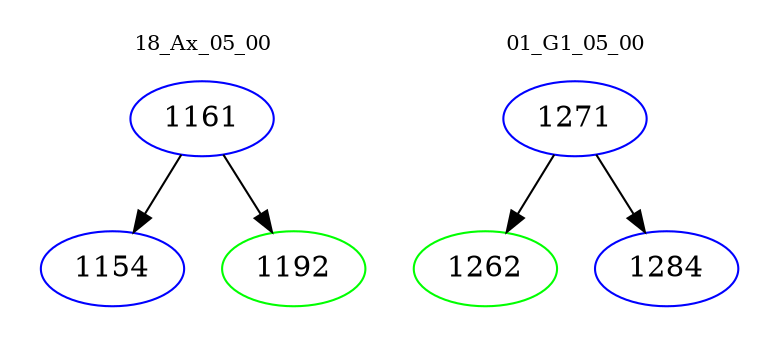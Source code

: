 digraph{
subgraph cluster_0 {
color = white
label = "18_Ax_05_00";
fontsize=10;
T0_1161 [label="1161", color="blue"]
T0_1161 -> T0_1154 [color="black"]
T0_1154 [label="1154", color="blue"]
T0_1161 -> T0_1192 [color="black"]
T0_1192 [label="1192", color="green"]
}
subgraph cluster_1 {
color = white
label = "01_G1_05_00";
fontsize=10;
T1_1271 [label="1271", color="blue"]
T1_1271 -> T1_1262 [color="black"]
T1_1262 [label="1262", color="green"]
T1_1271 -> T1_1284 [color="black"]
T1_1284 [label="1284", color="blue"]
}
}

